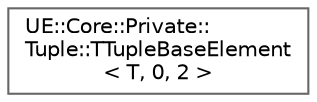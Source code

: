 digraph "Graphical Class Hierarchy"
{
 // INTERACTIVE_SVG=YES
 // LATEX_PDF_SIZE
  bgcolor="transparent";
  edge [fontname=Helvetica,fontsize=10,labelfontname=Helvetica,labelfontsize=10];
  node [fontname=Helvetica,fontsize=10,shape=box,height=0.2,width=0.4];
  rankdir="LR";
  Node0 [id="Node000000",label="UE::Core::Private::\lTuple::TTupleBaseElement\l\< T, 0, 2 \>",height=0.2,width=0.4,color="grey40", fillcolor="white", style="filled",URL="$d8/d9f/structUE_1_1Core_1_1Private_1_1Tuple_1_1TTupleBaseElement_3_01T_00_010_00_012_01_4.html",tooltip=" "];
}
